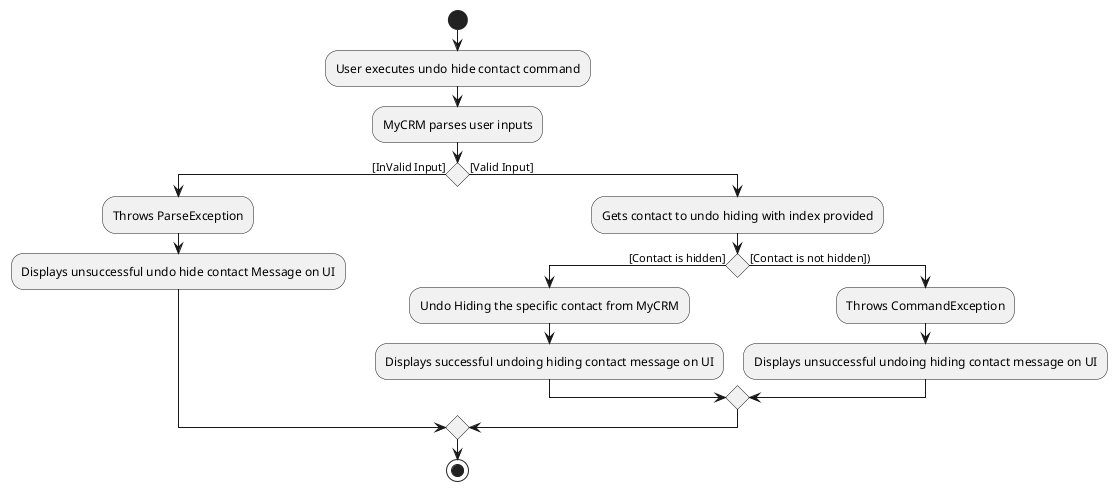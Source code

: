 @startuml
start
:User executes undo hide contact command;
:MyCRM parses user inputs;
if () then ([InValid Input])
    :Throws ParseException;
    :Displays unsuccessful undo hide contact Message on UI;
else ([Valid Input])
:Gets contact to undo hiding with index provided;
if () then ([Contact is hidden])
:Undo Hiding the specific contact from MyCRM;
:Displays successful undoing hiding contact message on UI;
else ([Contact is not hidden]))
:Throws CommandException;
:Displays unsuccessful undoing hiding contact message on UI;
endif
endif
stop
@enduml
